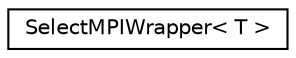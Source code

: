 digraph "Graphical Class Hierarchy"
{
 // LATEX_PDF_SIZE
  edge [fontname="Helvetica",fontsize="10",labelfontname="Helvetica",labelfontsize="10"];
  node [fontname="Helvetica",fontsize="10",shape=record];
  rankdir="LR";
  Node0 [label="SelectMPIWrapper\< T \>",height=0.2,width=0.4,color="black", fillcolor="white", style="filled",URL="$structSelectMPIWrapper.html",tooltip=" "];
}
